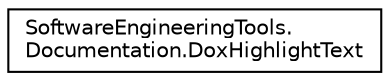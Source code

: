 digraph "Osztályhierarchia-ábra"
{
  edge [fontname="Helvetica",fontsize="10",labelfontname="Helvetica",labelfontsize="10"];
  node [fontname="Helvetica",fontsize="10",shape=record];
  rankdir="LR";
  Node1 [label="SoftwareEngineeringTools.\lDocumentation.DoxHighlightText",height=0.2,width=0.4,color="black", fillcolor="white", style="filled",URL="$class_software_engineering_tools_1_1_documentation_1_1_dox_highlight_text.html"];
}
